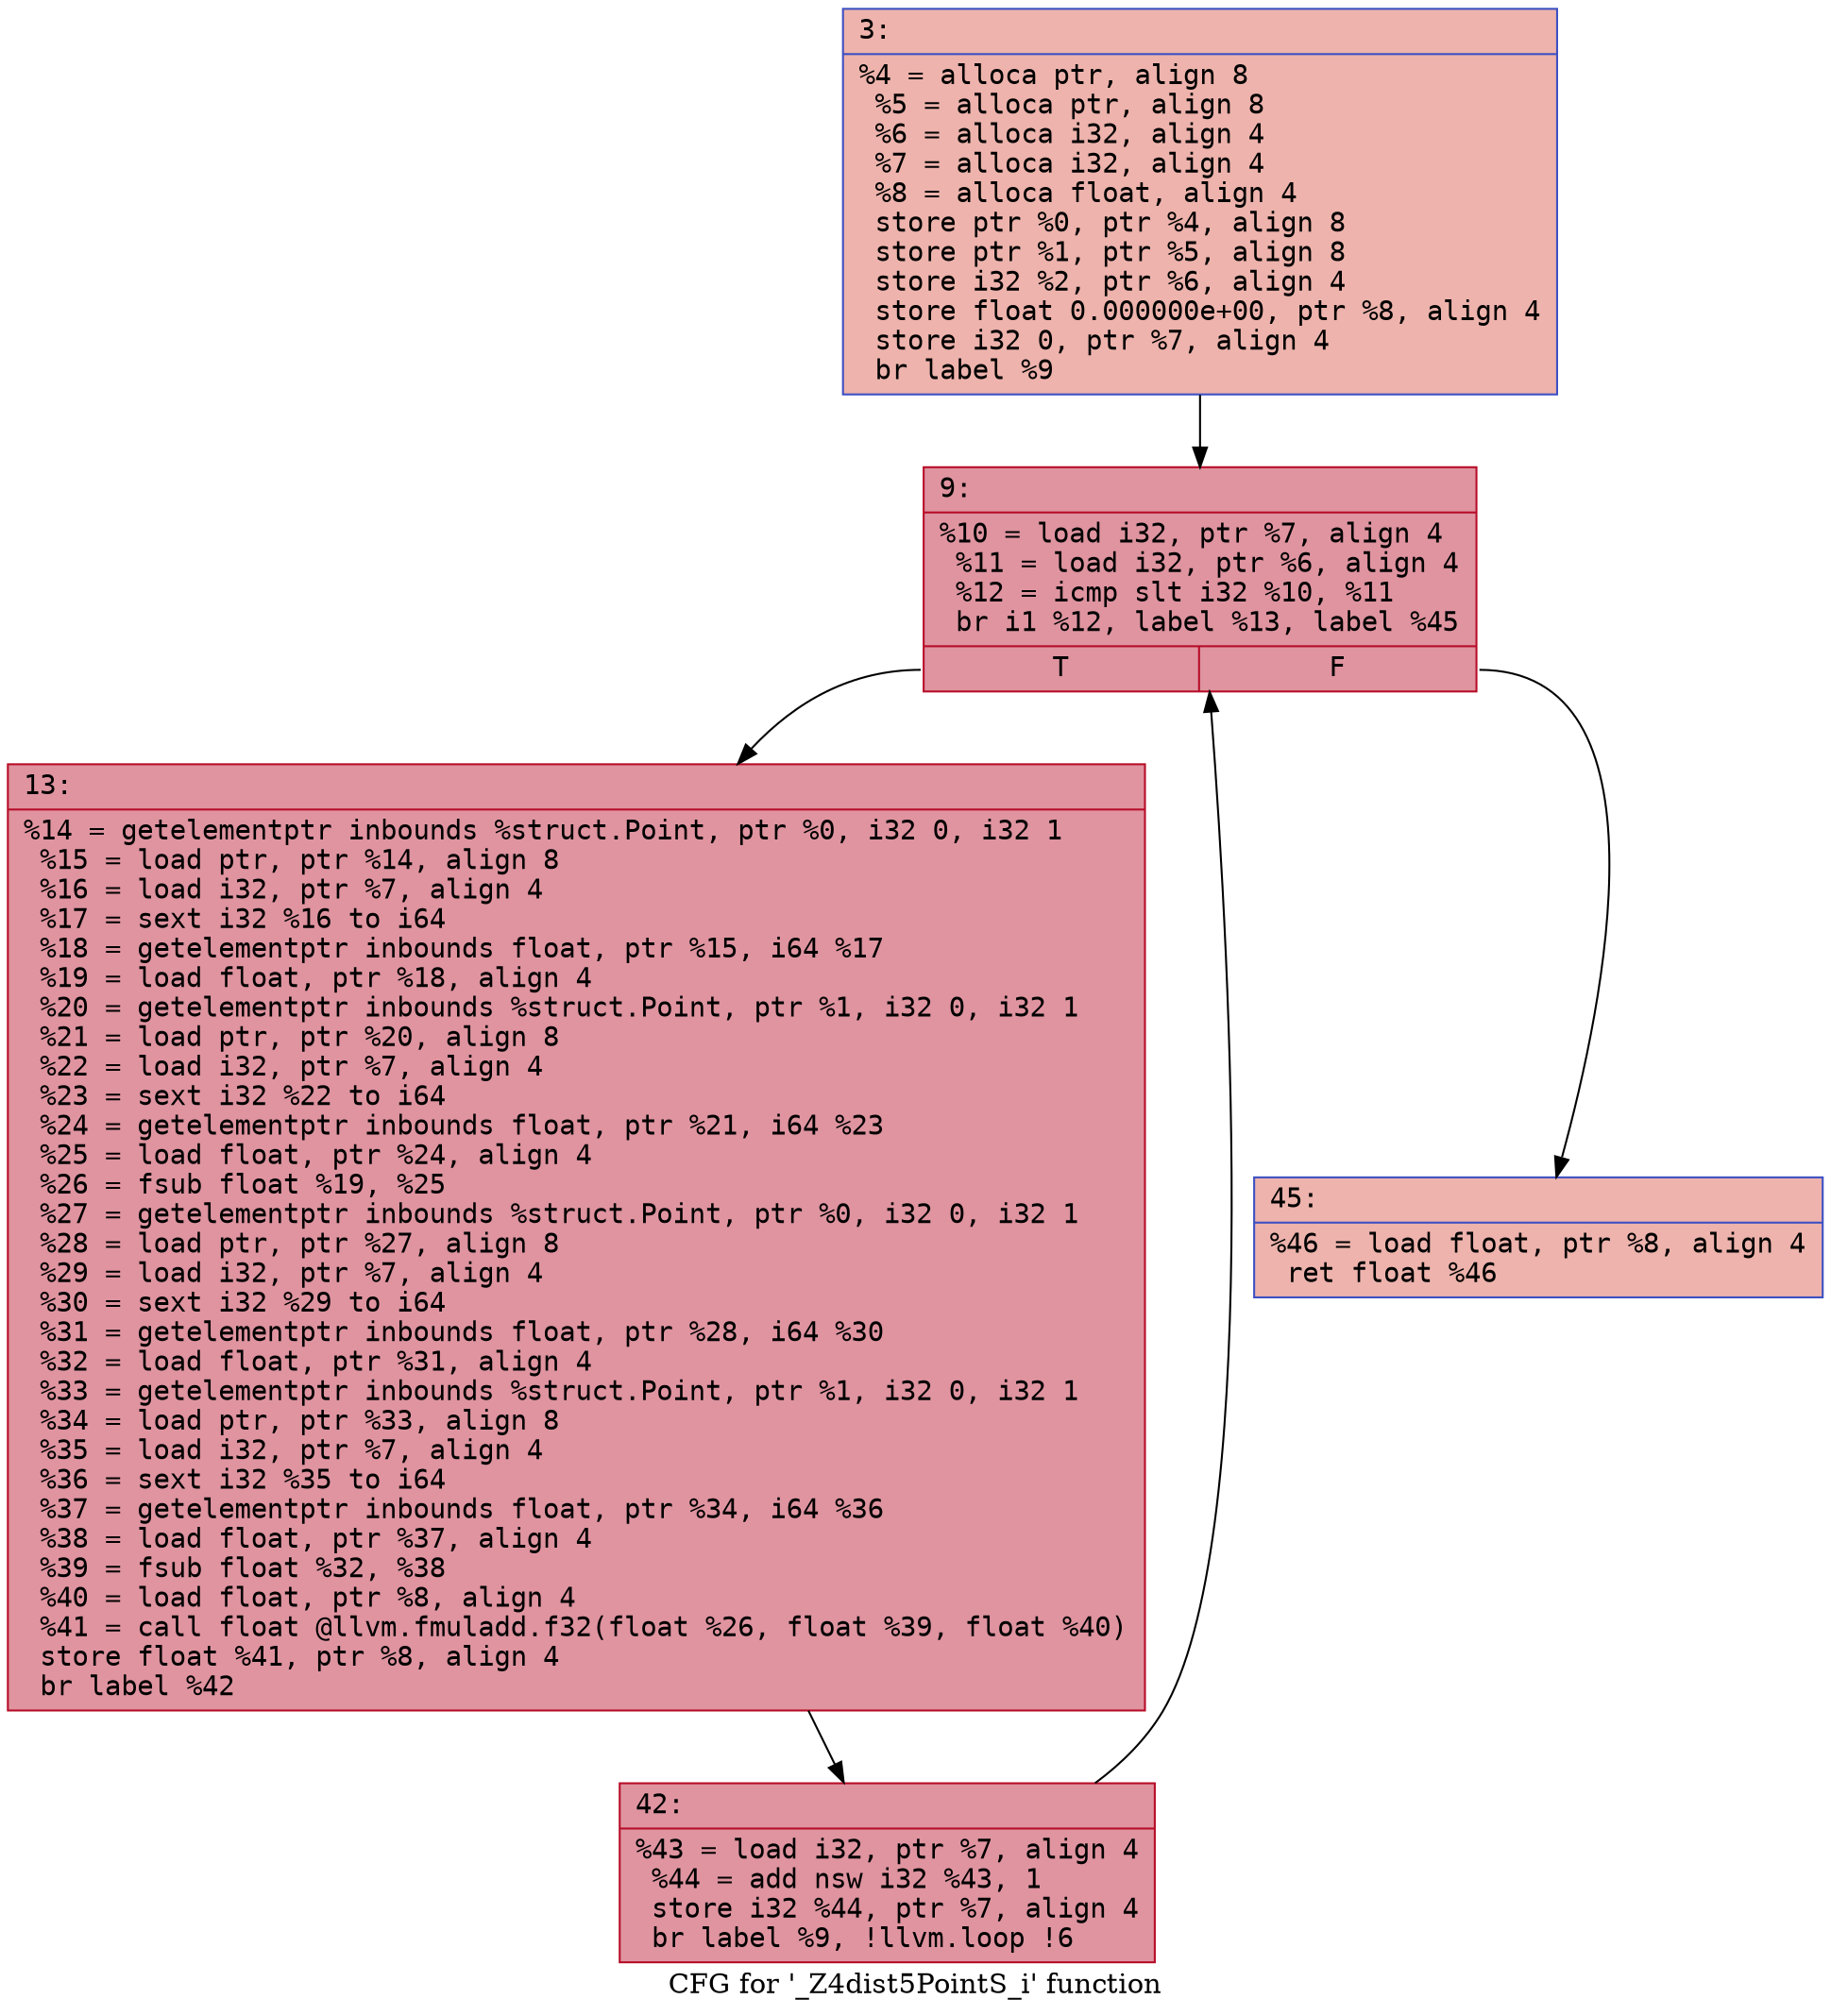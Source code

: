 digraph "CFG for '_Z4dist5PointS_i' function" {
	label="CFG for '_Z4dist5PointS_i' function";

	Node0x600000902620 [shape=record,color="#3d50c3ff", style=filled, fillcolor="#d6524470" fontname="Courier",label="{3:\l|  %4 = alloca ptr, align 8\l  %5 = alloca ptr, align 8\l  %6 = alloca i32, align 4\l  %7 = alloca i32, align 4\l  %8 = alloca float, align 4\l  store ptr %0, ptr %4, align 8\l  store ptr %1, ptr %5, align 8\l  store i32 %2, ptr %6, align 4\l  store float 0.000000e+00, ptr %8, align 4\l  store i32 0, ptr %7, align 4\l  br label %9\l}"];
	Node0x600000902620 -> Node0x600000902670[tooltip="3 -> 9\nProbability 100.00%" ];
	Node0x600000902670 [shape=record,color="#b70d28ff", style=filled, fillcolor="#b70d2870" fontname="Courier",label="{9:\l|  %10 = load i32, ptr %7, align 4\l  %11 = load i32, ptr %6, align 4\l  %12 = icmp slt i32 %10, %11\l  br i1 %12, label %13, label %45\l|{<s0>T|<s1>F}}"];
	Node0x600000902670:s0 -> Node0x6000009026c0[tooltip="9 -> 13\nProbability 96.88%" ];
	Node0x600000902670:s1 -> Node0x600000902760[tooltip="9 -> 45\nProbability 3.12%" ];
	Node0x6000009026c0 [shape=record,color="#b70d28ff", style=filled, fillcolor="#b70d2870" fontname="Courier",label="{13:\l|  %14 = getelementptr inbounds %struct.Point, ptr %0, i32 0, i32 1\l  %15 = load ptr, ptr %14, align 8\l  %16 = load i32, ptr %7, align 4\l  %17 = sext i32 %16 to i64\l  %18 = getelementptr inbounds float, ptr %15, i64 %17\l  %19 = load float, ptr %18, align 4\l  %20 = getelementptr inbounds %struct.Point, ptr %1, i32 0, i32 1\l  %21 = load ptr, ptr %20, align 8\l  %22 = load i32, ptr %7, align 4\l  %23 = sext i32 %22 to i64\l  %24 = getelementptr inbounds float, ptr %21, i64 %23\l  %25 = load float, ptr %24, align 4\l  %26 = fsub float %19, %25\l  %27 = getelementptr inbounds %struct.Point, ptr %0, i32 0, i32 1\l  %28 = load ptr, ptr %27, align 8\l  %29 = load i32, ptr %7, align 4\l  %30 = sext i32 %29 to i64\l  %31 = getelementptr inbounds float, ptr %28, i64 %30\l  %32 = load float, ptr %31, align 4\l  %33 = getelementptr inbounds %struct.Point, ptr %1, i32 0, i32 1\l  %34 = load ptr, ptr %33, align 8\l  %35 = load i32, ptr %7, align 4\l  %36 = sext i32 %35 to i64\l  %37 = getelementptr inbounds float, ptr %34, i64 %36\l  %38 = load float, ptr %37, align 4\l  %39 = fsub float %32, %38\l  %40 = load float, ptr %8, align 4\l  %41 = call float @llvm.fmuladd.f32(float %26, float %39, float %40)\l  store float %41, ptr %8, align 4\l  br label %42\l}"];
	Node0x6000009026c0 -> Node0x600000902710[tooltip="13 -> 42\nProbability 100.00%" ];
	Node0x600000902710 [shape=record,color="#b70d28ff", style=filled, fillcolor="#b70d2870" fontname="Courier",label="{42:\l|  %43 = load i32, ptr %7, align 4\l  %44 = add nsw i32 %43, 1\l  store i32 %44, ptr %7, align 4\l  br label %9, !llvm.loop !6\l}"];
	Node0x600000902710 -> Node0x600000902670[tooltip="42 -> 9\nProbability 100.00%" ];
	Node0x600000902760 [shape=record,color="#3d50c3ff", style=filled, fillcolor="#d6524470" fontname="Courier",label="{45:\l|  %46 = load float, ptr %8, align 4\l  ret float %46\l}"];
}

